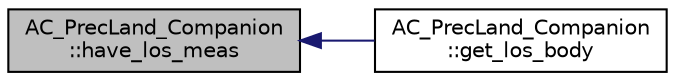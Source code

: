 digraph "AC_PrecLand_Companion::have_los_meas"
{
 // INTERACTIVE_SVG=YES
  edge [fontname="Helvetica",fontsize="10",labelfontname="Helvetica",labelfontsize="10"];
  node [fontname="Helvetica",fontsize="10",shape=record];
  rankdir="LR";
  Node1 [label="AC_PrecLand_Companion\l::have_los_meas",height=0.2,width=0.4,color="black", fillcolor="grey75", style="filled", fontcolor="black"];
  Node1 -> Node2 [dir="back",color="midnightblue",fontsize="10",style="solid",fontname="Helvetica"];
  Node2 [label="AC_PrecLand_Companion\l::get_los_body",height=0.2,width=0.4,color="black", fillcolor="white", style="filled",URL="$classAC__PrecLand__Companion.html#a75f0efed6f0b71ee166d06cee909288a"];
}
